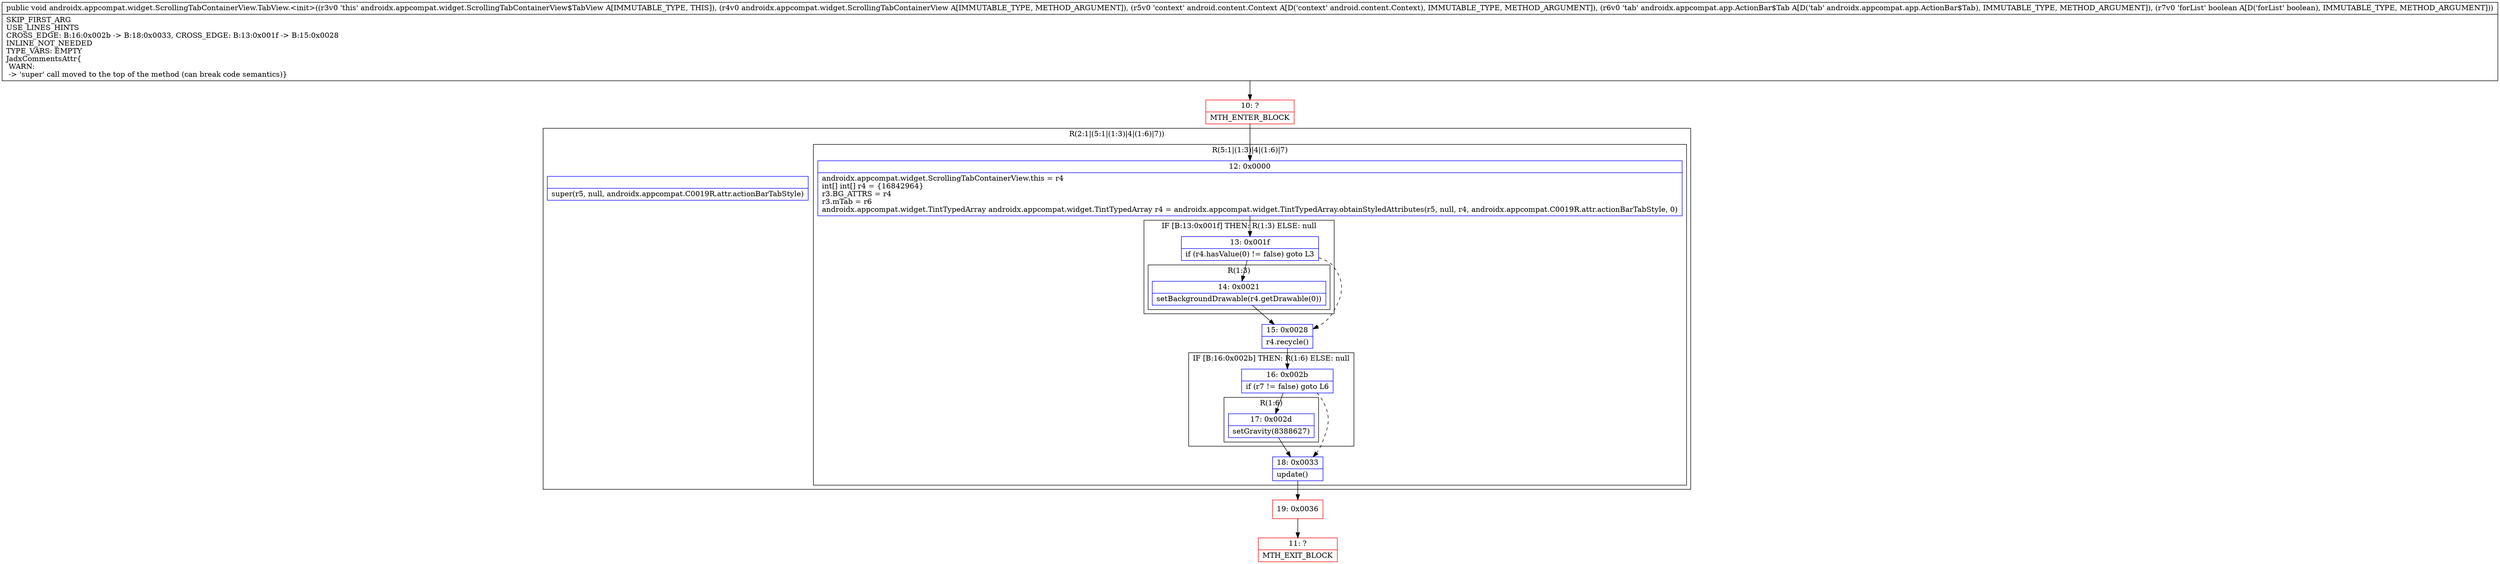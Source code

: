 digraph "CFG forandroidx.appcompat.widget.ScrollingTabContainerView.TabView.\<init\>(Landroidx\/appcompat\/widget\/ScrollingTabContainerView;Landroid\/content\/Context;Landroidx\/appcompat\/app\/ActionBar$Tab;Z)V" {
subgraph cluster_Region_1822416281 {
label = "R(2:1|(5:1|(1:3)|4|(1:6)|7))";
node [shape=record,color=blue];
Node_InsnContainer_17317218 [shape=record,label="{|super(r5, null, androidx.appcompat.C0019R.attr.actionBarTabStyle)\l}"];
subgraph cluster_Region_762723617 {
label = "R(5:1|(1:3)|4|(1:6)|7)";
node [shape=record,color=blue];
Node_12 [shape=record,label="{12\:\ 0x0000|androidx.appcompat.widget.ScrollingTabContainerView.this = r4\lint[] int[] r4 = \{16842964\}\lr3.BG_ATTRS = r4\lr3.mTab = r6\landroidx.appcompat.widget.TintTypedArray androidx.appcompat.widget.TintTypedArray r4 = androidx.appcompat.widget.TintTypedArray.obtainStyledAttributes(r5, null, r4, androidx.appcompat.C0019R.attr.actionBarTabStyle, 0)\l}"];
subgraph cluster_IfRegion_1984438742 {
label = "IF [B:13:0x001f] THEN: R(1:3) ELSE: null";
node [shape=record,color=blue];
Node_13 [shape=record,label="{13\:\ 0x001f|if (r4.hasValue(0) != false) goto L3\l}"];
subgraph cluster_Region_620046188 {
label = "R(1:3)";
node [shape=record,color=blue];
Node_14 [shape=record,label="{14\:\ 0x0021|setBackgroundDrawable(r4.getDrawable(0))\l}"];
}
}
Node_15 [shape=record,label="{15\:\ 0x0028|r4.recycle()\l}"];
subgraph cluster_IfRegion_634956211 {
label = "IF [B:16:0x002b] THEN: R(1:6) ELSE: null";
node [shape=record,color=blue];
Node_16 [shape=record,label="{16\:\ 0x002b|if (r7 != false) goto L6\l}"];
subgraph cluster_Region_1548428491 {
label = "R(1:6)";
node [shape=record,color=blue];
Node_17 [shape=record,label="{17\:\ 0x002d|setGravity(8388627)\l}"];
}
}
Node_18 [shape=record,label="{18\:\ 0x0033|update()\l}"];
}
}
Node_10 [shape=record,color=red,label="{10\:\ ?|MTH_ENTER_BLOCK\l}"];
Node_19 [shape=record,color=red,label="{19\:\ 0x0036}"];
Node_11 [shape=record,color=red,label="{11\:\ ?|MTH_EXIT_BLOCK\l}"];
MethodNode[shape=record,label="{public void androidx.appcompat.widget.ScrollingTabContainerView.TabView.\<init\>((r3v0 'this' androidx.appcompat.widget.ScrollingTabContainerView$TabView A[IMMUTABLE_TYPE, THIS]), (r4v0 androidx.appcompat.widget.ScrollingTabContainerView A[IMMUTABLE_TYPE, METHOD_ARGUMENT]), (r5v0 'context' android.content.Context A[D('context' android.content.Context), IMMUTABLE_TYPE, METHOD_ARGUMENT]), (r6v0 'tab' androidx.appcompat.app.ActionBar$Tab A[D('tab' androidx.appcompat.app.ActionBar$Tab), IMMUTABLE_TYPE, METHOD_ARGUMENT]), (r7v0 'forList' boolean A[D('forList' boolean), IMMUTABLE_TYPE, METHOD_ARGUMENT]))  | SKIP_FIRST_ARG\lUSE_LINES_HINTS\lCROSS_EDGE: B:16:0x002b \-\> B:18:0x0033, CROSS_EDGE: B:13:0x001f \-\> B:15:0x0028\lINLINE_NOT_NEEDED\lTYPE_VARS: EMPTY\lJadxCommentsAttr\{\l WARN: \l \-\> 'super' call moved to the top of the method (can break code semantics)\}\l}"];
MethodNode -> Node_10;Node_12 -> Node_13;
Node_13 -> Node_14;
Node_13 -> Node_15[style=dashed];
Node_14 -> Node_15;
Node_15 -> Node_16;
Node_16 -> Node_17;
Node_16 -> Node_18[style=dashed];
Node_17 -> Node_18;
Node_18 -> Node_19;
Node_10 -> Node_12;
Node_19 -> Node_11;
}


